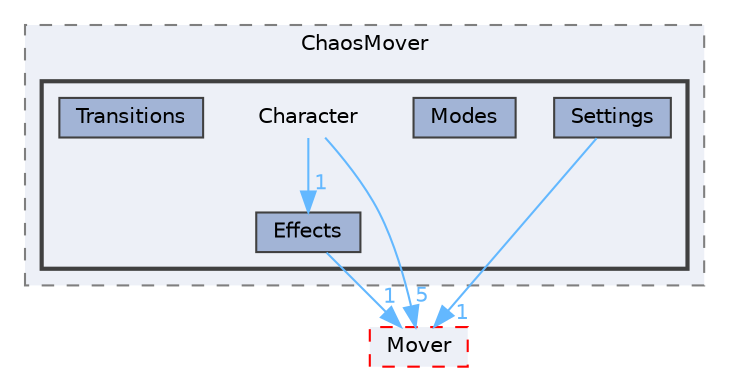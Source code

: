 digraph "Character"
{
 // INTERACTIVE_SVG=YES
 // LATEX_PDF_SIZE
  bgcolor="transparent";
  edge [fontname=Helvetica,fontsize=10,labelfontname=Helvetica,labelfontsize=10];
  node [fontname=Helvetica,fontsize=10,shape=box,height=0.2,width=0.4];
  compound=true
  subgraph clusterdir_7a61a696fa0c2fb45a6536bce267d3e4 {
    graph [ bgcolor="#edf0f7", pencolor="grey50", label="ChaosMover", fontname=Helvetica,fontsize=10 style="filled,dashed", URL="dir_7a61a696fa0c2fb45a6536bce267d3e4.html",tooltip=""]
  subgraph clusterdir_eee5cb86a32c20084c32ac9f2b3fcae5 {
    graph [ bgcolor="#edf0f7", pencolor="grey25", label="", fontname=Helvetica,fontsize=10 style="filled,bold", URL="dir_eee5cb86a32c20084c32ac9f2b3fcae5.html",tooltip=""]
    dir_eee5cb86a32c20084c32ac9f2b3fcae5 [shape=plaintext, label="Character"];
  dir_619a331acf1b17f6b0e3f2973953c89a [label="Effects", fillcolor="#a2b4d6", color="grey25", style="filled", URL="dir_619a331acf1b17f6b0e3f2973953c89a.html",tooltip=""];
  dir_92485390188620e63512bbf464411bbe [label="Modes", fillcolor="#a2b4d6", color="grey25", style="filled", URL="dir_92485390188620e63512bbf464411bbe.html",tooltip=""];
  dir_20fea91137d50ef8cfe9e78da3aca04c [label="Settings", fillcolor="#a2b4d6", color="grey25", style="filled", URL="dir_20fea91137d50ef8cfe9e78da3aca04c.html",tooltip=""];
  dir_279819a282296e8f471b930f82b723bb [label="Transitions", fillcolor="#a2b4d6", color="grey25", style="filled", URL="dir_279819a282296e8f471b930f82b723bb.html",tooltip=""];
  }
  }
  dir_ad2d72e98c0642feb58c16d069d62bdf [label="Mover", fillcolor="#edf0f7", color="red", style="filled,dashed", URL="dir_ad2d72e98c0642feb58c16d069d62bdf.html",tooltip=""];
  dir_eee5cb86a32c20084c32ac9f2b3fcae5->dir_619a331acf1b17f6b0e3f2973953c89a [headlabel="1", labeldistance=1.5 headhref="dir_000172_000362.html" href="dir_000172_000362.html" color="steelblue1" fontcolor="steelblue1"];
  dir_eee5cb86a32c20084c32ac9f2b3fcae5->dir_ad2d72e98c0642feb58c16d069d62bdf [headlabel="5", labeldistance=1.5 headhref="dir_000172_000669.html" href="dir_000172_000669.html" color="steelblue1" fontcolor="steelblue1"];
  dir_619a331acf1b17f6b0e3f2973953c89a->dir_ad2d72e98c0642feb58c16d069d62bdf [headlabel="1", labeldistance=1.5 headhref="dir_000362_000669.html" href="dir_000362_000669.html" color="steelblue1" fontcolor="steelblue1"];
  dir_20fea91137d50ef8cfe9e78da3aca04c->dir_ad2d72e98c0642feb58c16d069d62bdf [headlabel="1", labeldistance=1.5 headhref="dir_001023_000669.html" href="dir_001023_000669.html" color="steelblue1" fontcolor="steelblue1"];
}

